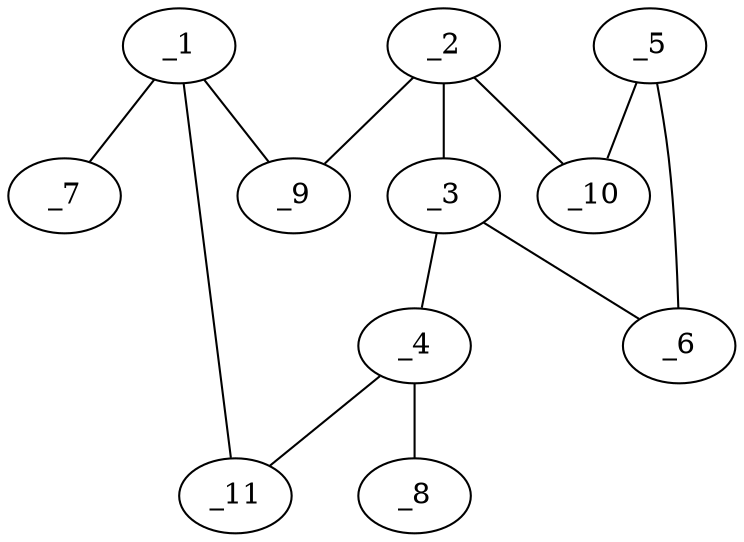 graph molid680828 {
	_1	 [charge=0,
		chem=1,
		symbol="C  ",
		x="2.866",
		y="-1"];
	_7	 [charge=0,
		chem=5,
		symbol="S  ",
		x=2,
		y="-1.5"];
	_1 -- _7	 [valence=1];
	_9	 [charge=0,
		chem=4,
		symbol="N  ",
		x="3.7321",
		y="-1.5"];
	_1 -- _9	 [valence=2];
	_11	 [charge=0,
		chem=4,
		symbol="N  ",
		x="2.866",
		y=0];
	_1 -- _11	 [valence=1];
	_2	 [charge=0,
		chem=1,
		symbol="C  ",
		x="4.5981",
		y="-1"];
	_3	 [charge=0,
		chem=1,
		symbol="C  ",
		x="4.5981",
		y=0];
	_2 -- _3	 [valence=2];
	_2 -- _9	 [valence=1];
	_10	 [charge=0,
		chem=4,
		symbol="N  ",
		x="5.5491",
		y="-1.309"];
	_2 -- _10	 [valence=1];
	_4	 [charge=0,
		chem=1,
		symbol="C  ",
		x="3.732",
		y="0.5"];
	_3 -- _4	 [valence=1];
	_6	 [charge=0,
		chem=4,
		symbol="N  ",
		x="5.5491",
		y="0.309"];
	_3 -- _6	 [valence=1];
	_8	 [charge=0,
		chem=2,
		symbol="O  ",
		x="3.732",
		y="1.5"];
	_4 -- _8	 [valence=1];
	_4 -- _11	 [valence=2];
	_5	 [charge=0,
		chem=1,
		symbol="C  ",
		x="6.1369",
		y="-0.5"];
	_5 -- _6	 [valence=2];
	_5 -- _10	 [valence=1];
}
